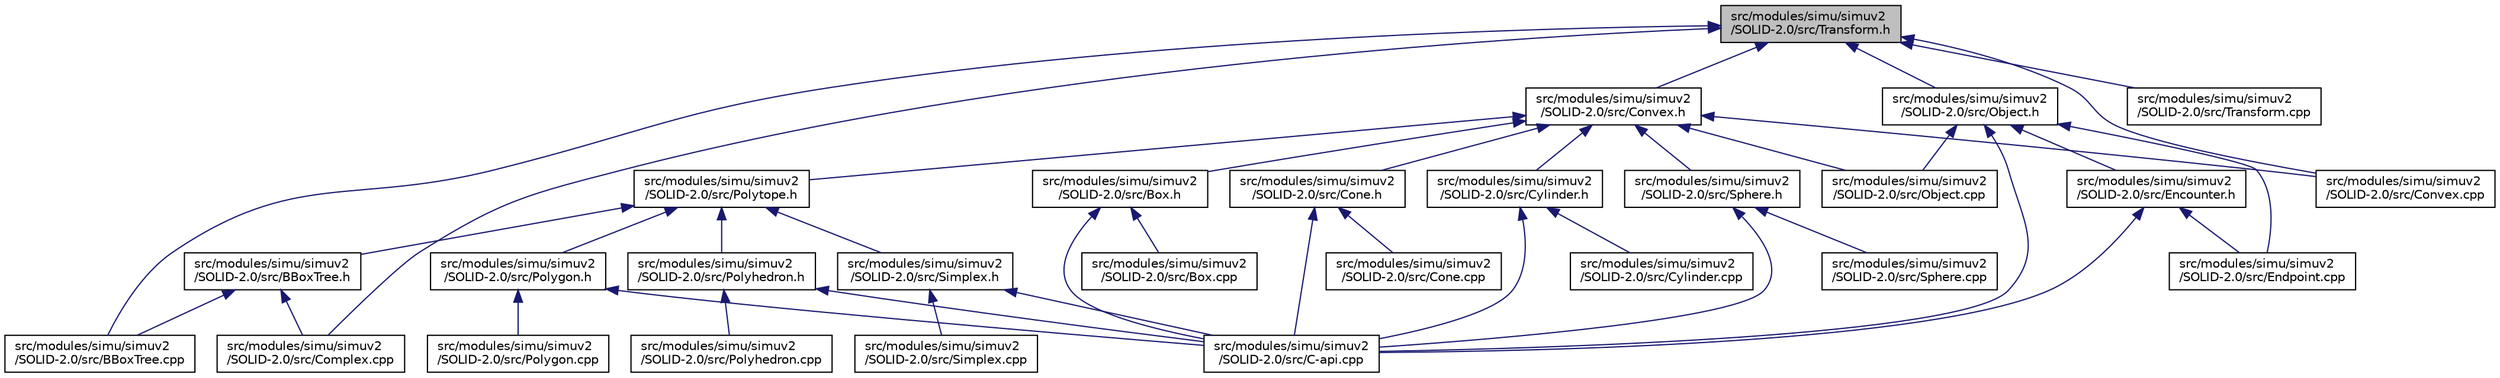 digraph "src/modules/simu/simuv2/SOLID-2.0/src/Transform.h"
{
  edge [fontname="Helvetica",fontsize="10",labelfontname="Helvetica",labelfontsize="10"];
  node [fontname="Helvetica",fontsize="10",shape=record];
  Node1 [label="src/modules/simu/simuv2\l/SOLID-2.0/src/Transform.h",height=0.2,width=0.4,color="black", fillcolor="grey75", style="filled", fontcolor="black"];
  Node1 -> Node2 [dir="back",color="midnightblue",fontsize="10",style="solid",fontname="Helvetica"];
  Node2 [label="src/modules/simu/simuv2\l/SOLID-2.0/src/Convex.h",height=0.2,width=0.4,color="black", fillcolor="white", style="filled",URL="$_convex_8h.html"];
  Node2 -> Node3 [dir="back",color="midnightblue",fontsize="10",style="solid",fontname="Helvetica"];
  Node3 [label="src/modules/simu/simuv2\l/SOLID-2.0/src/Polytope.h",height=0.2,width=0.4,color="black", fillcolor="white", style="filled",URL="$_polytope_8h.html"];
  Node3 -> Node4 [dir="back",color="midnightblue",fontsize="10",style="solid",fontname="Helvetica"];
  Node4 [label="src/modules/simu/simuv2\l/SOLID-2.0/src/BBoxTree.h",height=0.2,width=0.4,color="black", fillcolor="white", style="filled",URL="$_b_box_tree_8h.html"];
  Node4 -> Node5 [dir="back",color="midnightblue",fontsize="10",style="solid",fontname="Helvetica"];
  Node5 [label="src/modules/simu/simuv2\l/SOLID-2.0/src/BBoxTree.cpp",height=0.2,width=0.4,color="black", fillcolor="white", style="filled",URL="$_b_box_tree_8cpp.html"];
  Node4 -> Node6 [dir="back",color="midnightblue",fontsize="10",style="solid",fontname="Helvetica"];
  Node6 [label="src/modules/simu/simuv2\l/SOLID-2.0/src/Complex.cpp",height=0.2,width=0.4,color="black", fillcolor="white", style="filled",URL="$_complex_8cpp.html"];
  Node3 -> Node7 [dir="back",color="midnightblue",fontsize="10",style="solid",fontname="Helvetica"];
  Node7 [label="src/modules/simu/simuv2\l/SOLID-2.0/src/Simplex.h",height=0.2,width=0.4,color="black", fillcolor="white", style="filled",URL="$_simplex_8h.html"];
  Node7 -> Node8 [dir="back",color="midnightblue",fontsize="10",style="solid",fontname="Helvetica"];
  Node8 [label="src/modules/simu/simuv2\l/SOLID-2.0/src/C-api.cpp",height=0.2,width=0.4,color="black", fillcolor="white", style="filled",URL="$_c-api_8cpp.html"];
  Node7 -> Node9 [dir="back",color="midnightblue",fontsize="10",style="solid",fontname="Helvetica"];
  Node9 [label="src/modules/simu/simuv2\l/SOLID-2.0/src/Simplex.cpp",height=0.2,width=0.4,color="black", fillcolor="white", style="filled",URL="$_simplex_8cpp.html"];
  Node3 -> Node10 [dir="back",color="midnightblue",fontsize="10",style="solid",fontname="Helvetica"];
  Node10 [label="src/modules/simu/simuv2\l/SOLID-2.0/src/Polygon.h",height=0.2,width=0.4,color="black", fillcolor="white", style="filled",URL="$_polygon_8h.html"];
  Node10 -> Node8 [dir="back",color="midnightblue",fontsize="10",style="solid",fontname="Helvetica"];
  Node10 -> Node11 [dir="back",color="midnightblue",fontsize="10",style="solid",fontname="Helvetica"];
  Node11 [label="src/modules/simu/simuv2\l/SOLID-2.0/src/Polygon.cpp",height=0.2,width=0.4,color="black", fillcolor="white", style="filled",URL="$_polygon_8cpp.html"];
  Node3 -> Node12 [dir="back",color="midnightblue",fontsize="10",style="solid",fontname="Helvetica"];
  Node12 [label="src/modules/simu/simuv2\l/SOLID-2.0/src/Polyhedron.h",height=0.2,width=0.4,color="black", fillcolor="white", style="filled",URL="$_polyhedron_8h.html"];
  Node12 -> Node8 [dir="back",color="midnightblue",fontsize="10",style="solid",fontname="Helvetica"];
  Node12 -> Node13 [dir="back",color="midnightblue",fontsize="10",style="solid",fontname="Helvetica"];
  Node13 [label="src/modules/simu/simuv2\l/SOLID-2.0/src/Polyhedron.cpp",height=0.2,width=0.4,color="black", fillcolor="white", style="filled",URL="$_polyhedron_8cpp.html"];
  Node2 -> Node14 [dir="back",color="midnightblue",fontsize="10",style="solid",fontname="Helvetica"];
  Node14 [label="src/modules/simu/simuv2\l/SOLID-2.0/src/Box.h",height=0.2,width=0.4,color="black", fillcolor="white", style="filled",URL="$_box_8h.html"];
  Node14 -> Node15 [dir="back",color="midnightblue",fontsize="10",style="solid",fontname="Helvetica"];
  Node15 [label="src/modules/simu/simuv2\l/SOLID-2.0/src/Box.cpp",height=0.2,width=0.4,color="black", fillcolor="white", style="filled",URL="$_box_8cpp.html"];
  Node14 -> Node8 [dir="back",color="midnightblue",fontsize="10",style="solid",fontname="Helvetica"];
  Node2 -> Node16 [dir="back",color="midnightblue",fontsize="10",style="solid",fontname="Helvetica"];
  Node16 [label="src/modules/simu/simuv2\l/SOLID-2.0/src/Cone.h",height=0.2,width=0.4,color="black", fillcolor="white", style="filled",URL="$_cone_8h.html"];
  Node16 -> Node8 [dir="back",color="midnightblue",fontsize="10",style="solid",fontname="Helvetica"];
  Node16 -> Node17 [dir="back",color="midnightblue",fontsize="10",style="solid",fontname="Helvetica"];
  Node17 [label="src/modules/simu/simuv2\l/SOLID-2.0/src/Cone.cpp",height=0.2,width=0.4,color="black", fillcolor="white", style="filled",URL="$_cone_8cpp.html"];
  Node2 -> Node18 [dir="back",color="midnightblue",fontsize="10",style="solid",fontname="Helvetica"];
  Node18 [label="src/modules/simu/simuv2\l/SOLID-2.0/src/Cylinder.h",height=0.2,width=0.4,color="black", fillcolor="white", style="filled",URL="$_cylinder_8h.html"];
  Node18 -> Node8 [dir="back",color="midnightblue",fontsize="10",style="solid",fontname="Helvetica"];
  Node18 -> Node19 [dir="back",color="midnightblue",fontsize="10",style="solid",fontname="Helvetica"];
  Node19 [label="src/modules/simu/simuv2\l/SOLID-2.0/src/Cylinder.cpp",height=0.2,width=0.4,color="black", fillcolor="white", style="filled",URL="$_cylinder_8cpp.html"];
  Node2 -> Node20 [dir="back",color="midnightblue",fontsize="10",style="solid",fontname="Helvetica"];
  Node20 [label="src/modules/simu/simuv2\l/SOLID-2.0/src/Sphere.h",height=0.2,width=0.4,color="black", fillcolor="white", style="filled",URL="$_sphere_8h.html"];
  Node20 -> Node8 [dir="back",color="midnightblue",fontsize="10",style="solid",fontname="Helvetica"];
  Node20 -> Node21 [dir="back",color="midnightblue",fontsize="10",style="solid",fontname="Helvetica"];
  Node21 [label="src/modules/simu/simuv2\l/SOLID-2.0/src/Sphere.cpp",height=0.2,width=0.4,color="black", fillcolor="white", style="filled",URL="$_sphere_8cpp.html"];
  Node2 -> Node22 [dir="back",color="midnightblue",fontsize="10",style="solid",fontname="Helvetica"];
  Node22 [label="src/modules/simu/simuv2\l/SOLID-2.0/src/Convex.cpp",height=0.2,width=0.4,color="black", fillcolor="white", style="filled",URL="$_convex_8cpp.html"];
  Node2 -> Node23 [dir="back",color="midnightblue",fontsize="10",style="solid",fontname="Helvetica"];
  Node23 [label="src/modules/simu/simuv2\l/SOLID-2.0/src/Object.cpp",height=0.2,width=0.4,color="black", fillcolor="white", style="filled",URL="$_object_8cpp.html"];
  Node1 -> Node5 [dir="back",color="midnightblue",fontsize="10",style="solid",fontname="Helvetica"];
  Node1 -> Node24 [dir="back",color="midnightblue",fontsize="10",style="solid",fontname="Helvetica"];
  Node24 [label="src/modules/simu/simuv2\l/SOLID-2.0/src/Object.h",height=0.2,width=0.4,color="black", fillcolor="white", style="filled",URL="$_object_8h.html"];
  Node24 -> Node25 [dir="back",color="midnightblue",fontsize="10",style="solid",fontname="Helvetica"];
  Node25 [label="src/modules/simu/simuv2\l/SOLID-2.0/src/Encounter.h",height=0.2,width=0.4,color="black", fillcolor="white", style="filled",URL="$_encounter_8h.html"];
  Node25 -> Node8 [dir="back",color="midnightblue",fontsize="10",style="solid",fontname="Helvetica"];
  Node25 -> Node26 [dir="back",color="midnightblue",fontsize="10",style="solid",fontname="Helvetica"];
  Node26 [label="src/modules/simu/simuv2\l/SOLID-2.0/src/Endpoint.cpp",height=0.2,width=0.4,color="black", fillcolor="white", style="filled",URL="$_endpoint_8cpp.html"];
  Node24 -> Node8 [dir="back",color="midnightblue",fontsize="10",style="solid",fontname="Helvetica"];
  Node24 -> Node26 [dir="back",color="midnightblue",fontsize="10",style="solid",fontname="Helvetica"];
  Node24 -> Node23 [dir="back",color="midnightblue",fontsize="10",style="solid",fontname="Helvetica"];
  Node1 -> Node6 [dir="back",color="midnightblue",fontsize="10",style="solid",fontname="Helvetica"];
  Node1 -> Node22 [dir="back",color="midnightblue",fontsize="10",style="solid",fontname="Helvetica"];
  Node1 -> Node27 [dir="back",color="midnightblue",fontsize="10",style="solid",fontname="Helvetica"];
  Node27 [label="src/modules/simu/simuv2\l/SOLID-2.0/src/Transform.cpp",height=0.2,width=0.4,color="black", fillcolor="white", style="filled",URL="$_transform_8cpp.html"];
}
